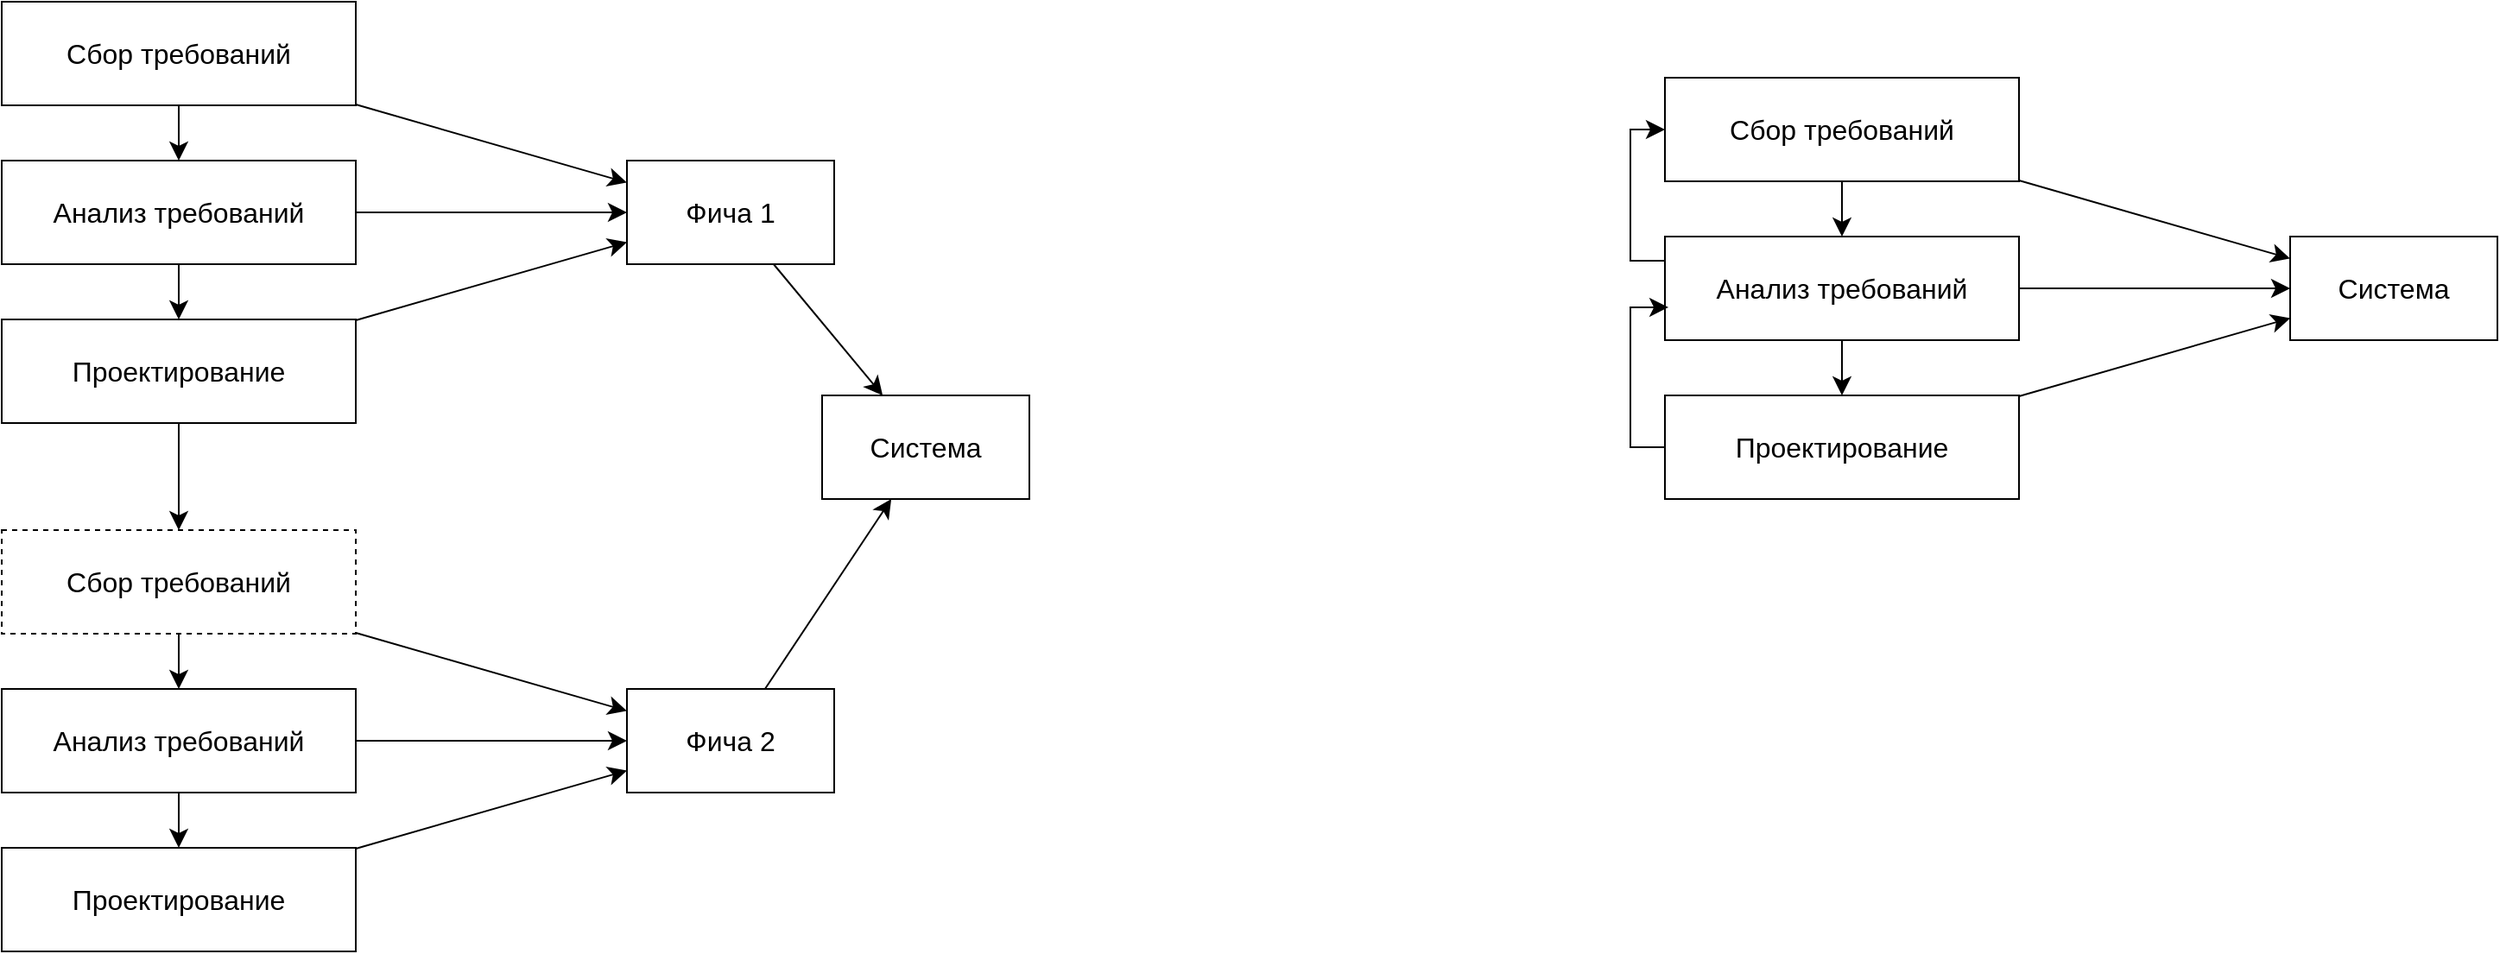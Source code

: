 <mxfile version="21.6.6" type="github" pages="3">
  <diagram name="Page-1" id="neX6P6fVGqzPIGTvPSa0">
    <mxGraphModel dx="2218" dy="1334" grid="0" gridSize="10" guides="1" tooltips="1" connect="1" arrows="1" fold="1" page="0" pageScale="1" pageWidth="1169" pageHeight="827" math="0" shadow="0">
      <root>
        <mxCell id="0" />
        <mxCell id="1" parent="0" />
        <mxCell id="FitfX2rur0cgfh9LuDd8-4" style="edgeStyle=none;curved=1;rounded=0;orthogonalLoop=1;jettySize=auto;html=1;fontSize=12;startSize=8;endSize=8;" edge="1" parent="1" source="FitfX2rur0cgfh9LuDd8-1" target="FitfX2rur0cgfh9LuDd8-3">
          <mxGeometry relative="1" as="geometry" />
        </mxCell>
        <mxCell id="FitfX2rur0cgfh9LuDd8-8" style="edgeStyle=none;curved=1;rounded=0;orthogonalLoop=1;jettySize=auto;html=1;fontSize=12;startSize=8;endSize=8;" edge="1" parent="1" source="FitfX2rur0cgfh9LuDd8-1" target="FitfX2rur0cgfh9LuDd8-2">
          <mxGeometry relative="1" as="geometry" />
        </mxCell>
        <mxCell id="FitfX2rur0cgfh9LuDd8-1" value="Анализ требований" style="rounded=0;whiteSpace=wrap;html=1;fontSize=16;" vertex="1" parent="1">
          <mxGeometry x="-35" y="199" width="205" height="60" as="geometry" />
        </mxCell>
        <mxCell id="FitfX2rur0cgfh9LuDd8-48" style="edgeStyle=none;curved=1;rounded=0;orthogonalLoop=1;jettySize=auto;html=1;fontSize=12;startSize=8;endSize=8;" edge="1" parent="1" source="FitfX2rur0cgfh9LuDd8-2" target="FitfX2rur0cgfh9LuDd8-47">
          <mxGeometry relative="1" as="geometry" />
        </mxCell>
        <mxCell id="FitfX2rur0cgfh9LuDd8-2" value="Фича 1" style="rounded=0;whiteSpace=wrap;html=1;fontSize=16;" vertex="1" parent="1">
          <mxGeometry x="327" y="199" width="120" height="60" as="geometry" />
        </mxCell>
        <mxCell id="FitfX2rur0cgfh9LuDd8-9" style="edgeStyle=none;curved=1;rounded=0;orthogonalLoop=1;jettySize=auto;html=1;fontSize=12;startSize=8;endSize=8;" edge="1" parent="1" source="FitfX2rur0cgfh9LuDd8-3" target="FitfX2rur0cgfh9LuDd8-2">
          <mxGeometry relative="1" as="geometry" />
        </mxCell>
        <mxCell id="FitfX2rur0cgfh9LuDd8-21" style="edgeStyle=none;curved=1;rounded=0;orthogonalLoop=1;jettySize=auto;html=1;fontSize=12;startSize=8;endSize=8;" edge="1" parent="1" source="FitfX2rur0cgfh9LuDd8-3" target="FitfX2rur0cgfh9LuDd8-19">
          <mxGeometry relative="1" as="geometry" />
        </mxCell>
        <mxCell id="FitfX2rur0cgfh9LuDd8-3" value="Проектирование" style="rounded=0;whiteSpace=wrap;html=1;fontSize=16;" vertex="1" parent="1">
          <mxGeometry x="-35" y="291" width="205" height="60" as="geometry" />
        </mxCell>
        <mxCell id="FitfX2rur0cgfh9LuDd8-6" style="edgeStyle=none;curved=1;rounded=0;orthogonalLoop=1;jettySize=auto;html=1;fontSize=12;startSize=8;endSize=8;" edge="1" parent="1" source="FitfX2rur0cgfh9LuDd8-5" target="FitfX2rur0cgfh9LuDd8-1">
          <mxGeometry relative="1" as="geometry" />
        </mxCell>
        <mxCell id="FitfX2rur0cgfh9LuDd8-7" style="edgeStyle=none;curved=1;rounded=0;orthogonalLoop=1;jettySize=auto;html=1;fontSize=12;startSize=8;endSize=8;" edge="1" parent="1" source="FitfX2rur0cgfh9LuDd8-5" target="FitfX2rur0cgfh9LuDd8-2">
          <mxGeometry relative="1" as="geometry" />
        </mxCell>
        <mxCell id="FitfX2rur0cgfh9LuDd8-5" value="Сбор требований" style="rounded=0;whiteSpace=wrap;html=1;fontSize=16;" vertex="1" parent="1">
          <mxGeometry x="-35" y="107" width="205" height="60" as="geometry" />
        </mxCell>
        <mxCell id="FitfX2rur0cgfh9LuDd8-11" style="edgeStyle=none;curved=1;rounded=0;orthogonalLoop=1;jettySize=auto;html=1;fontSize=12;startSize=8;endSize=8;" edge="1" parent="1" source="FitfX2rur0cgfh9LuDd8-13" target="FitfX2rur0cgfh9LuDd8-16">
          <mxGeometry relative="1" as="geometry" />
        </mxCell>
        <mxCell id="FitfX2rur0cgfh9LuDd8-12" style="edgeStyle=none;curved=1;rounded=0;orthogonalLoop=1;jettySize=auto;html=1;fontSize=12;startSize=8;endSize=8;" edge="1" parent="1" source="FitfX2rur0cgfh9LuDd8-13" target="FitfX2rur0cgfh9LuDd8-14">
          <mxGeometry relative="1" as="geometry" />
        </mxCell>
        <mxCell id="FitfX2rur0cgfh9LuDd8-13" value="Анализ требований" style="rounded=0;whiteSpace=wrap;html=1;fontSize=16;" vertex="1" parent="1">
          <mxGeometry x="-35" y="505" width="205" height="60" as="geometry" />
        </mxCell>
        <mxCell id="FitfX2rur0cgfh9LuDd8-49" style="edgeStyle=none;curved=1;rounded=0;orthogonalLoop=1;jettySize=auto;html=1;fontSize=12;startSize=8;endSize=8;" edge="1" parent="1" source="FitfX2rur0cgfh9LuDd8-14" target="FitfX2rur0cgfh9LuDd8-47">
          <mxGeometry relative="1" as="geometry" />
        </mxCell>
        <mxCell id="FitfX2rur0cgfh9LuDd8-14" value="Фича 2" style="rounded=0;whiteSpace=wrap;html=1;fontSize=16;" vertex="1" parent="1">
          <mxGeometry x="327" y="505" width="120" height="60" as="geometry" />
        </mxCell>
        <mxCell id="FitfX2rur0cgfh9LuDd8-15" style="edgeStyle=none;curved=1;rounded=0;orthogonalLoop=1;jettySize=auto;html=1;fontSize=12;startSize=8;endSize=8;" edge="1" parent="1" source="FitfX2rur0cgfh9LuDd8-16" target="FitfX2rur0cgfh9LuDd8-14">
          <mxGeometry relative="1" as="geometry" />
        </mxCell>
        <mxCell id="FitfX2rur0cgfh9LuDd8-16" value="Проектирование" style="rounded=0;whiteSpace=wrap;html=1;fontSize=16;" vertex="1" parent="1">
          <mxGeometry x="-35" y="597" width="205" height="60" as="geometry" />
        </mxCell>
        <mxCell id="FitfX2rur0cgfh9LuDd8-17" style="edgeStyle=none;curved=1;rounded=0;orthogonalLoop=1;jettySize=auto;html=1;fontSize=12;startSize=8;endSize=8;" edge="1" parent="1" source="FitfX2rur0cgfh9LuDd8-19" target="FitfX2rur0cgfh9LuDd8-13">
          <mxGeometry relative="1" as="geometry" />
        </mxCell>
        <mxCell id="FitfX2rur0cgfh9LuDd8-18" style="edgeStyle=none;curved=1;rounded=0;orthogonalLoop=1;jettySize=auto;html=1;fontSize=12;startSize=8;endSize=8;" edge="1" parent="1" source="FitfX2rur0cgfh9LuDd8-19" target="FitfX2rur0cgfh9LuDd8-14">
          <mxGeometry relative="1" as="geometry" />
        </mxCell>
        <mxCell id="FitfX2rur0cgfh9LuDd8-19" value="Сбор требований" style="rounded=0;whiteSpace=wrap;html=1;fontSize=16;dashed=1;" vertex="1" parent="1">
          <mxGeometry x="-35" y="413" width="205" height="60" as="geometry" />
        </mxCell>
        <mxCell id="FitfX2rur0cgfh9LuDd8-22" style="edgeStyle=none;curved=1;rounded=0;orthogonalLoop=1;jettySize=auto;html=1;fontSize=12;startSize=8;endSize=8;" edge="1" parent="1" source="FitfX2rur0cgfh9LuDd8-24" target="FitfX2rur0cgfh9LuDd8-29">
          <mxGeometry relative="1" as="geometry" />
        </mxCell>
        <mxCell id="FitfX2rur0cgfh9LuDd8-23" style="edgeStyle=none;curved=1;rounded=0;orthogonalLoop=1;jettySize=auto;html=1;fontSize=12;startSize=8;endSize=8;" edge="1" parent="1" source="FitfX2rur0cgfh9LuDd8-24" target="FitfX2rur0cgfh9LuDd8-26">
          <mxGeometry relative="1" as="geometry" />
        </mxCell>
        <mxCell id="FitfX2rur0cgfh9LuDd8-42" style="edgeStyle=orthogonalEdgeStyle;rounded=0;orthogonalLoop=1;jettySize=auto;html=1;entryX=0;entryY=0.5;entryDx=0;entryDy=0;fontSize=12;startSize=8;endSize=8;exitX=0;exitY=0.5;exitDx=0;exitDy=0;" edge="1" parent="1" source="FitfX2rur0cgfh9LuDd8-24" target="FitfX2rur0cgfh9LuDd8-32">
          <mxGeometry relative="1" as="geometry">
            <Array as="points">
              <mxPoint x="928" y="257" />
              <mxPoint x="908" y="257" />
              <mxPoint x="908" y="181" />
            </Array>
          </mxGeometry>
        </mxCell>
        <mxCell id="FitfX2rur0cgfh9LuDd8-24" value="Анализ требований" style="rounded=0;whiteSpace=wrap;html=1;fontSize=16;" vertex="1" parent="1">
          <mxGeometry x="928" y="243" width="205" height="60" as="geometry" />
        </mxCell>
        <mxCell id="FitfX2rur0cgfh9LuDd8-26" value="Система" style="rounded=0;whiteSpace=wrap;html=1;fontSize=16;" vertex="1" parent="1">
          <mxGeometry x="1290" y="243" width="120" height="60" as="geometry" />
        </mxCell>
        <mxCell id="FitfX2rur0cgfh9LuDd8-27" style="edgeStyle=none;curved=1;rounded=0;orthogonalLoop=1;jettySize=auto;html=1;fontSize=12;startSize=8;endSize=8;" edge="1" parent="1" source="FitfX2rur0cgfh9LuDd8-29" target="FitfX2rur0cgfh9LuDd8-26">
          <mxGeometry relative="1" as="geometry" />
        </mxCell>
        <mxCell id="FitfX2rur0cgfh9LuDd8-43" style="edgeStyle=orthogonalEdgeStyle;rounded=0;orthogonalLoop=1;jettySize=auto;html=1;entryX=0.01;entryY=0.683;entryDx=0;entryDy=0;fontSize=12;startSize=8;endSize=8;exitX=0;exitY=0.5;exitDx=0;exitDy=0;entryPerimeter=0;" edge="1" parent="1" source="FitfX2rur0cgfh9LuDd8-29" target="FitfX2rur0cgfh9LuDd8-24">
          <mxGeometry relative="1" as="geometry">
            <Array as="points">
              <mxPoint x="908" y="365" />
              <mxPoint x="908" y="284" />
            </Array>
          </mxGeometry>
        </mxCell>
        <mxCell id="FitfX2rur0cgfh9LuDd8-29" value="Проектирование" style="rounded=0;whiteSpace=wrap;html=1;fontSize=16;" vertex="1" parent="1">
          <mxGeometry x="928" y="335" width="205" height="60" as="geometry" />
        </mxCell>
        <mxCell id="FitfX2rur0cgfh9LuDd8-30" style="edgeStyle=none;curved=1;rounded=0;orthogonalLoop=1;jettySize=auto;html=1;fontSize=12;startSize=8;endSize=8;" edge="1" parent="1" source="FitfX2rur0cgfh9LuDd8-32" target="FitfX2rur0cgfh9LuDd8-24">
          <mxGeometry relative="1" as="geometry" />
        </mxCell>
        <mxCell id="FitfX2rur0cgfh9LuDd8-31" style="edgeStyle=none;curved=1;rounded=0;orthogonalLoop=1;jettySize=auto;html=1;fontSize=12;startSize=8;endSize=8;" edge="1" parent="1" source="FitfX2rur0cgfh9LuDd8-32" target="FitfX2rur0cgfh9LuDd8-26">
          <mxGeometry relative="1" as="geometry" />
        </mxCell>
        <mxCell id="FitfX2rur0cgfh9LuDd8-32" value="Сбор требований" style="rounded=0;whiteSpace=wrap;html=1;fontSize=16;" vertex="1" parent="1">
          <mxGeometry x="928" y="151" width="205" height="60" as="geometry" />
        </mxCell>
        <mxCell id="FitfX2rur0cgfh9LuDd8-47" value="Система" style="rounded=0;whiteSpace=wrap;html=1;fontSize=16;" vertex="1" parent="1">
          <mxGeometry x="440" y="335" width="120" height="60" as="geometry" />
        </mxCell>
      </root>
    </mxGraphModel>
  </diagram>
  <diagram id="UETmV2aFfu3CnfJQaFv1" name="Page-2">
    <mxGraphModel dx="6460" dy="4047" grid="0" gridSize="10" guides="1" tooltips="1" connect="1" arrows="1" fold="1" page="0" pageScale="1" pageWidth="1169" pageHeight="827" math="0" shadow="0">
      <root>
        <mxCell id="0" />
        <mxCell id="1" parent="0" />
        <mxCell id="pttD_mgatIToKl5A9Nnx-59" value="Проектирвоание" style="swimlane;html=1;startSize=20;horizontal=0;fontSize=16;" vertex="1" parent="1">
          <mxGeometry x="-306" y="789" width="1378" height="390" as="geometry" />
        </mxCell>
        <mxCell id="pttD_mgatIToKl5A9Nnx-65" style="edgeStyle=none;curved=1;rounded=0;orthogonalLoop=1;jettySize=auto;html=1;fontSize=12;startSize=8;endSize=8;" edge="1" parent="pttD_mgatIToKl5A9Nnx-59" source="pttD_mgatIToKl5A9Nnx-60" target="pttD_mgatIToKl5A9Nnx-63">
          <mxGeometry relative="1" as="geometry" />
        </mxCell>
        <mxCell id="pttD_mgatIToKl5A9Nnx-60" value="Сбор требований" style="points=[[0.25,0,0],[0.5,0,0],[0.75,0,0],[1,0.25,0],[1,0.5,0],[1,0.75,0],[0.75,1,0],[0.5,1,0],[0.25,1,0],[0,0.75,0],[0,0.5,0],[0,0.25,0]];shape=mxgraph.bpmn.task;whiteSpace=wrap;rectStyle=rounded;size=10;html=1;container=1;expand=0;collapsible=0;taskMarker=abstract;fontSize=16;" vertex="1" parent="pttD_mgatIToKl5A9Nnx-59">
          <mxGeometry x="119" y="171" width="114" height="72" as="geometry" />
        </mxCell>
        <mxCell id="pttD_mgatIToKl5A9Nnx-61" style="edgeStyle=elbowEdgeStyle;rounded=0;orthogonalLoop=1;jettySize=auto;html=1;fontSize=12;startSize=8;endSize=8;" edge="1" parent="pttD_mgatIToKl5A9Nnx-59" source="pttD_mgatIToKl5A9Nnx-62" target="pttD_mgatIToKl5A9Nnx-60">
          <mxGeometry relative="1" as="geometry" />
        </mxCell>
        <mxCell id="pttD_mgatIToKl5A9Nnx-62" value="" style="ellipse;whiteSpace=wrap;html=1;aspect=fixed;fontSize=16;" vertex="1" parent="pttD_mgatIToKl5A9Nnx-59">
          <mxGeometry x="48" y="188.75" width="36.5" height="36.5" as="geometry" />
        </mxCell>
        <mxCell id="pttD_mgatIToKl5A9Nnx-66" style="edgeStyle=none;curved=1;rounded=0;orthogonalLoop=1;jettySize=auto;html=1;fontSize=12;startSize=8;endSize=8;" edge="1" parent="pttD_mgatIToKl5A9Nnx-59" source="pttD_mgatIToKl5A9Nnx-63" target="pttD_mgatIToKl5A9Nnx-64">
          <mxGeometry relative="1" as="geometry" />
        </mxCell>
        <mxCell id="pttD_mgatIToKl5A9Nnx-107" style="edgeStyle=none;curved=1;rounded=0;orthogonalLoop=1;jettySize=auto;html=1;fontSize=12;startSize=8;endSize=8;dashed=1;" edge="1" parent="pttD_mgatIToKl5A9Nnx-59" source="pttD_mgatIToKl5A9Nnx-63" target="pttD_mgatIToKl5A9Nnx-106">
          <mxGeometry relative="1" as="geometry" />
        </mxCell>
        <mxCell id="pttD_mgatIToKl5A9Nnx-63" value="Анализ требований" style="points=[[0.25,0,0],[0.5,0,0],[0.75,0,0],[1,0.25,0],[1,0.5,0],[1,0.75,0],[0.75,1,0],[0.5,1,0],[0.25,1,0],[0,0.75,0],[0,0.5,0],[0,0.25,0]];shape=mxgraph.bpmn.task;whiteSpace=wrap;rectStyle=rounded;size=10;html=1;container=1;expand=0;collapsible=0;taskMarker=abstract;fontSize=16;" vertex="1" parent="pttD_mgatIToKl5A9Nnx-59">
          <mxGeometry x="265" y="171" width="114" height="72" as="geometry" />
        </mxCell>
        <mxCell id="pttD_mgatIToKl5A9Nnx-76" style="edgeStyle=none;curved=1;rounded=0;orthogonalLoop=1;jettySize=auto;html=1;fontSize=12;startSize=8;endSize=8;" edge="1" parent="pttD_mgatIToKl5A9Nnx-59" source="pttD_mgatIToKl5A9Nnx-64" target="pttD_mgatIToKl5A9Nnx-75">
          <mxGeometry relative="1" as="geometry" />
        </mxCell>
        <mxCell id="pttD_mgatIToKl5A9Nnx-64" value="Проектирование (разработка артефактов)" style="points=[[0.25,0,0],[0.5,0,0],[0.75,0,0],[1,0.25,0],[1,0.5,0],[1,0.75,0],[0.75,1,0],[0.5,1,0],[0.25,1,0],[0,0.75,0],[0,0.5,0],[0,0.25,0]];shape=mxgraph.bpmn.task;whiteSpace=wrap;rectStyle=rounded;size=10;html=1;container=1;expand=0;collapsible=0;taskMarker=abstract;fontSize=16;" vertex="1" parent="pttD_mgatIToKl5A9Nnx-59">
          <mxGeometry x="406" y="168" width="155" height="78" as="geometry" />
        </mxCell>
        <mxCell id="pttD_mgatIToKl5A9Nnx-77" style="edgeStyle=orthogonalEdgeStyle;rounded=0;orthogonalLoop=1;jettySize=auto;html=1;entryX=0;entryY=0.5;entryDx=0;entryDy=0;entryPerimeter=0;fontSize=12;startSize=8;endSize=8;" edge="1" parent="pttD_mgatIToKl5A9Nnx-59" source="pttD_mgatIToKl5A9Nnx-75" target="pttD_mgatIToKl5A9Nnx-60">
          <mxGeometry relative="1" as="geometry">
            <Array as="points">
              <mxPoint x="663" y="294" />
              <mxPoint x="99" y="294" />
              <mxPoint x="99" y="207" />
            </Array>
          </mxGeometry>
        </mxCell>
        <mxCell id="pttD_mgatIToKl5A9Nnx-80" value="Нет" style="edgeLabel;html=1;align=center;verticalAlign=middle;resizable=0;points=[];fontSize=16;" vertex="1" connectable="0" parent="pttD_mgatIToKl5A9Nnx-77">
          <mxGeometry x="-0.945" y="-1" relative="1" as="geometry">
            <mxPoint as="offset" />
          </mxGeometry>
        </mxCell>
        <mxCell id="pttD_mgatIToKl5A9Nnx-87" style="edgeStyle=none;curved=1;rounded=0;orthogonalLoop=1;jettySize=auto;html=1;fontSize=12;startSize=8;endSize=8;" edge="1" parent="pttD_mgatIToKl5A9Nnx-59" source="pttD_mgatIToKl5A9Nnx-75" target="pttD_mgatIToKl5A9Nnx-133">
          <mxGeometry relative="1" as="geometry" />
        </mxCell>
        <mxCell id="pttD_mgatIToKl5A9Nnx-94" style="edgeStyle=none;curved=1;rounded=0;orthogonalLoop=1;jettySize=auto;html=1;fontSize=12;startSize=8;endSize=8;dashed=1;" edge="1" parent="pttD_mgatIToKl5A9Nnx-59" source="pttD_mgatIToKl5A9Nnx-64" target="pttD_mgatIToKl5A9Nnx-93">
          <mxGeometry relative="1" as="geometry" />
        </mxCell>
        <mxCell id="pttD_mgatIToKl5A9Nnx-75" value="Достаточный &lt;br&gt;уровень проработки?" style="points=[[0.25,0.25,0],[0.5,0,0],[0.75,0.25,0],[1,0.5,0],[0.75,0.75,0],[0.5,1,0],[0.25,0.75,0],[0,0.5,0]];shape=mxgraph.bpmn.gateway2;verticalLabelPosition=top;labelBackgroundColor=#FCFCFC;verticalAlign=bottom;align=center;perimeter=rhombusPerimeter;outlineConnect=0;outline=none;symbol=none;gwType=exclusive;fontSize=16;html=1;spacing=4;labelBorderColor=none;labelPosition=center;" vertex="1" parent="pttD_mgatIToKl5A9Nnx-59">
          <mxGeometry x="640" y="180" width="50" height="50" as="geometry" />
        </mxCell>
        <mxCell id="pttD_mgatIToKl5A9Nnx-99" style="edgeStyle=none;curved=1;rounded=0;orthogonalLoop=1;jettySize=auto;html=1;fontSize=12;startSize=8;endSize=8;dashed=1;" edge="1" parent="pttD_mgatIToKl5A9Nnx-59" source="pttD_mgatIToKl5A9Nnx-86" target="pttD_mgatIToKl5A9Nnx-98">
          <mxGeometry relative="1" as="geometry" />
        </mxCell>
        <mxCell id="pttD_mgatIToKl5A9Nnx-86" value="Проработка фичи" style="rounded=1;whiteSpace=wrap;html=1;fontSize=16;" vertex="1" parent="pttD_mgatIToKl5A9Nnx-59">
          <mxGeometry x="1082" y="171" width="120" height="60" as="geometry" />
        </mxCell>
        <mxCell id="pttD_mgatIToKl5A9Nnx-100" style="edgeStyle=orthogonalEdgeStyle;rounded=0;orthogonalLoop=1;jettySize=auto;html=1;fontSize=12;startSize=8;endSize=8;dashed=1;elbow=vertical;" edge="1" parent="pttD_mgatIToKl5A9Nnx-59" source="pttD_mgatIToKl5A9Nnx-101" target="pttD_mgatIToKl5A9Nnx-86">
          <mxGeometry relative="1" as="geometry">
            <mxPoint x="764" y="303" as="sourcePoint" />
            <Array as="points">
              <mxPoint x="1109" y="303" />
            </Array>
          </mxGeometry>
        </mxCell>
        <mxCell id="pttD_mgatIToKl5A9Nnx-93" value="Минорная версия SRS" style="shape=mxgraph.bpmn.data;labelPosition=center;verticalLabelPosition=bottom;align=center;verticalAlign=top;size=15;html=1;fontSize=16;" vertex="1" parent="pttD_mgatIToKl5A9Nnx-59">
          <mxGeometry x="463.5" y="43" width="40" height="60" as="geometry" />
        </mxCell>
        <mxCell id="pttD_mgatIToKl5A9Nnx-98" value="Документация на фичу" style="shape=mxgraph.bpmn.data;labelPosition=center;verticalLabelPosition=bottom;align=center;verticalAlign=top;size=15;html=1;fontSize=16;" vertex="1" parent="pttD_mgatIToKl5A9Nnx-59">
          <mxGeometry x="1122" y="284" width="40" height="60" as="geometry" />
        </mxCell>
        <mxCell id="pttD_mgatIToKl5A9Nnx-89" value="" style="edgeStyle=elbowEdgeStyle;rounded=0;orthogonalLoop=1;jettySize=auto;html=1;fontSize=12;startSize=8;endSize=8;dashed=1;" edge="1" parent="pttD_mgatIToKl5A9Nnx-59" source="pttD_mgatIToKl5A9Nnx-133" target="pttD_mgatIToKl5A9Nnx-101">
          <mxGeometry relative="1" as="geometry">
            <mxPoint x="801" y="631" as="targetPoint" />
            <mxPoint x="686" y="203" as="sourcePoint" />
          </mxGeometry>
        </mxCell>
        <mxCell id="pttD_mgatIToKl5A9Nnx-90" value="Да" style="edgeLabel;html=1;align=center;verticalAlign=middle;resizable=0;points=[];fontSize=16;" vertex="1" connectable="0" parent="pttD_mgatIToKl5A9Nnx-89">
          <mxGeometry x="-0.604" y="-1" relative="1" as="geometry">
            <mxPoint x="-91" y="-38" as="offset" />
          </mxGeometry>
        </mxCell>
        <mxCell id="pttD_mgatIToKl5A9Nnx-106" value="SyRS" style="shape=mxgraph.bpmn.data;labelPosition=center;verticalLabelPosition=bottom;align=center;verticalAlign=top;size=16;html=1;fontSize=16;" vertex="1" parent="pttD_mgatIToKl5A9Nnx-59">
          <mxGeometry x="302" y="46" width="40" height="60" as="geometry" />
        </mxCell>
        <mxCell id="pttD_mgatIToKl5A9Nnx-135" style="edgeStyle=none;curved=1;rounded=0;orthogonalLoop=1;jettySize=auto;html=1;fontSize=12;startSize=8;endSize=8;dashed=1;" edge="1" parent="pttD_mgatIToKl5A9Nnx-59" source="pttD_mgatIToKl5A9Nnx-133">
          <mxGeometry relative="1" as="geometry">
            <mxPoint x="830" y="-52" as="targetPoint" />
          </mxGeometry>
        </mxCell>
        <mxCell id="pttD_mgatIToKl5A9Nnx-136" style="edgeStyle=none;curved=1;rounded=0;orthogonalLoop=1;jettySize=auto;html=1;fontSize=12;startSize=8;endSize=8;" edge="1" parent="pttD_mgatIToKl5A9Nnx-59" source="pttD_mgatIToKl5A9Nnx-133" target="pttD_mgatIToKl5A9Nnx-86">
          <mxGeometry relative="1" as="geometry" />
        </mxCell>
        <mxCell id="pttD_mgatIToKl5A9Nnx-133" value="Согласовать с Заказчиком" style="rounded=1;whiteSpace=wrap;html=1;fontSize=16;" vertex="1" parent="pttD_mgatIToKl5A9Nnx-59">
          <mxGeometry x="770" y="171" width="120" height="60" as="geometry" />
        </mxCell>
        <mxCell id="pttD_mgatIToKl5A9Nnx-101" value="Мажорная версия SRS" style="shape=mxgraph.bpmn.data;labelPosition=center;verticalLabelPosition=bottom;align=center;verticalAlign=top;size=15;html=1;fontSize=16;" vertex="1" parent="pttD_mgatIToKl5A9Nnx-59">
          <mxGeometry x="797" y="273" width="40" height="60" as="geometry" />
        </mxCell>
        <mxCell id="pttD_mgatIToKl5A9Nnx-67" value="Разработка" style="swimlane;html=1;startSize=20;horizontal=0;fontSize=16;" vertex="1" parent="1">
          <mxGeometry x="317" y="1238" width="761" height="253" as="geometry" />
        </mxCell>
        <mxCell id="pttD_mgatIToKl5A9Nnx-96" style="edgeStyle=none;curved=1;rounded=0;orthogonalLoop=1;jettySize=auto;html=1;fontSize=12;startSize=8;endSize=8;" edge="1" parent="pttD_mgatIToKl5A9Nnx-67" source="pttD_mgatIToKl5A9Nnx-85" target="pttD_mgatIToKl5A9Nnx-95">
          <mxGeometry relative="1" as="geometry" />
        </mxCell>
        <mxCell id="pttD_mgatIToKl5A9Nnx-85" value="Разработка архитектуры" style="rounded=1;whiteSpace=wrap;html=1;fontSize=16;" vertex="1" parent="pttD_mgatIToKl5A9Nnx-67">
          <mxGeometry x="286" y="81" width="120" height="60" as="geometry" />
        </mxCell>
        <mxCell id="pttD_mgatIToKl5A9Nnx-88" value="Инициализация&lt;br&gt;разработки" style="points=[[0.145,0.145,0],[0.5,0,0],[0.855,0.145,0],[1,0.5,0],[0.855,0.855,0],[0.5,1,0],[0.145,0.855,0],[0,0.5,0]];shape=mxgraph.bpmn.event;html=1;verticalLabelPosition=bottom;labelBackgroundColor=#ffffff;verticalAlign=top;align=center;perimeter=ellipsePerimeter;outlineConnect=0;aspect=fixed;outline=standard;symbol=message;fontSize=16;" vertex="1" parent="pttD_mgatIToKl5A9Nnx-67">
          <mxGeometry x="164" y="86" width="50" height="50" as="geometry" />
        </mxCell>
        <mxCell id="pttD_mgatIToKl5A9Nnx-78" style="edgeStyle=elbowEdgeStyle;rounded=0;orthogonalLoop=1;jettySize=auto;html=1;fontSize=12;startSize=8;endSize=8;" edge="1" parent="pttD_mgatIToKl5A9Nnx-67" source="pttD_mgatIToKl5A9Nnx-88" target="pttD_mgatIToKl5A9Nnx-85">
          <mxGeometry relative="1" as="geometry">
            <mxPoint x="178" y="100" as="targetPoint" />
            <Array as="points" />
          </mxGeometry>
        </mxCell>
        <mxCell id="pttD_mgatIToKl5A9Nnx-105" style="edgeStyle=none;curved=1;rounded=0;orthogonalLoop=1;jettySize=auto;html=1;fontSize=12;startSize=8;endSize=8;" edge="1" parent="pttD_mgatIToKl5A9Nnx-67" source="pttD_mgatIToKl5A9Nnx-95" target="pttD_mgatIToKl5A9Nnx-104">
          <mxGeometry relative="1" as="geometry" />
        </mxCell>
        <mxCell id="pttD_mgatIToKl5A9Nnx-95" value="Разработка фичи" style="rounded=1;whiteSpace=wrap;html=1;fontSize=16;" vertex="1" parent="pttD_mgatIToKl5A9Nnx-67">
          <mxGeometry x="459" y="81" width="120" height="60" as="geometry" />
        </mxCell>
        <mxCell id="pttD_mgatIToKl5A9Nnx-104" value="" style="points=[[0.145,0.145,0],[0.5,0,0],[0.855,0.145,0],[1,0.5,0],[0.855,0.855,0],[0.5,1,0],[0.145,0.855,0],[0,0.5,0]];shape=mxgraph.bpmn.event;html=1;verticalLabelPosition=bottom;labelBackgroundColor=#ffffff;verticalAlign=top;align=center;perimeter=ellipsePerimeter;outlineConnect=0;aspect=fixed;outline=end;symbol=terminate2;fontSize=16;" vertex="1" parent="pttD_mgatIToKl5A9Nnx-67">
          <mxGeometry x="632" y="86" width="50" height="50" as="geometry" />
        </mxCell>
        <mxCell id="pttD_mgatIToKl5A9Nnx-97" style="edgeStyle=none;curved=1;rounded=0;orthogonalLoop=1;jettySize=auto;html=1;fontSize=12;startSize=8;endSize=8;dashed=1;" edge="1" parent="1" source="pttD_mgatIToKl5A9Nnx-98" target="pttD_mgatIToKl5A9Nnx-95">
          <mxGeometry relative="1" as="geometry">
            <mxPoint x="632" y="1087.875" as="targetPoint" />
          </mxGeometry>
        </mxCell>
        <mxCell id="pttD_mgatIToKl5A9Nnx-102" style="edgeStyle=none;curved=1;rounded=0;orthogonalLoop=1;jettySize=auto;html=1;fontSize=12;startSize=8;endSize=8;dashed=1;" edge="1" parent="1" source="pttD_mgatIToKl5A9Nnx-101" target="pttD_mgatIToKl5A9Nnx-88">
          <mxGeometry relative="1" as="geometry" />
        </mxCell>
        <mxCell id="pttD_mgatIToKl5A9Nnx-108" value="Заказчик" style="swimlane;html=1;startSize=20;horizontal=0;fontSize=16;" vertex="1" parent="1">
          <mxGeometry x="-310" y="549" width="1378" height="192" as="geometry" />
        </mxCell>
        <mxCell id="pttD_mgatIToKl5A9Nnx-132" style="edgeStyle=elbowEdgeStyle;rounded=0;orthogonalLoop=1;jettySize=auto;html=1;fontSize=12;startSize=8;endSize=8;dashed=1;endArrow=classic;endFill=1;startArrow=none;startFill=0;" edge="1" parent="1" source="pttD_mgatIToKl5A9Nnx-60" target="pttD_mgatIToKl5A9Nnx-108">
          <mxGeometry relative="1" as="geometry" />
        </mxCell>
      </root>
    </mxGraphModel>
  </diagram>
  <diagram id="HtX2UNzL5OHyUT0XXn9N" name="Page-3">
    <mxGraphModel dx="1309" dy="667" grid="0" gridSize="10" guides="1" tooltips="1" connect="1" arrows="1" fold="1" page="0" pageScale="1" pageWidth="1169" pageHeight="827" math="0" shadow="0">
      <root>
        <mxCell id="0" />
        <mxCell id="1" parent="0" />
        <mxCell id="tKOBja2N5YHntlhS4U08-1" value="Текущее ТЗ" style="rounded=0;whiteSpace=wrap;html=1;fontSize=16;" vertex="1" parent="1">
          <mxGeometry x="413" y="454" width="205" height="60" as="geometry" />
        </mxCell>
        <mxCell id="tKOBja2N5YHntlhS4U08-2" value="Реальные прецеденты" style="rounded=0;whiteSpace=wrap;html=1;fontSize=16;" vertex="1" parent="1">
          <mxGeometry x="-31" y="363" width="205" height="60" as="geometry" />
        </mxCell>
        <mxCell id="tKOBja2N5YHntlhS4U08-3" value="Теория управления требованиями" style="rounded=0;whiteSpace=wrap;html=1;fontSize=16;" vertex="1" parent="1">
          <mxGeometry x="-31" y="471" width="205" height="60" as="geometry" />
        </mxCell>
        <mxCell id="tKOBja2N5YHntlhS4U08-4" value="Стандарты + Литература" style="rounded=0;whiteSpace=wrap;html=1;fontSize=16;" vertex="1" parent="1">
          <mxGeometry x="-31" y="579" width="205" height="60" as="geometry" />
        </mxCell>
        <mxCell id="tKOBja2N5YHntlhS4U08-5" value="Обратная связь от разработчиков" style="rounded=0;whiteSpace=wrap;html=1;fontSize=16;" vertex="1" parent="1">
          <mxGeometry x="-31" y="675" width="205" height="60" as="geometry" />
        </mxCell>
      </root>
    </mxGraphModel>
  </diagram>
</mxfile>
